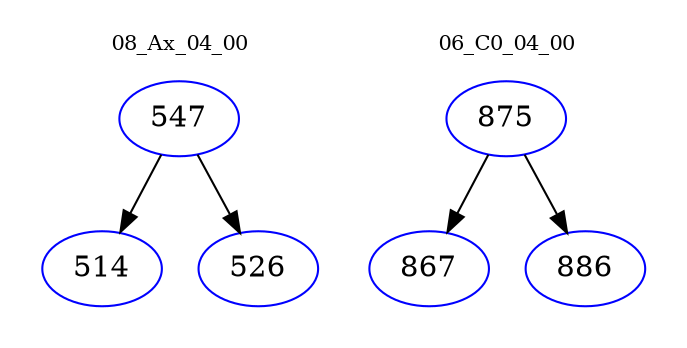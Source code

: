 digraph{
subgraph cluster_0 {
color = white
label = "08_Ax_04_00";
fontsize=10;
T0_547 [label="547", color="blue"]
T0_547 -> T0_514 [color="black"]
T0_514 [label="514", color="blue"]
T0_547 -> T0_526 [color="black"]
T0_526 [label="526", color="blue"]
}
subgraph cluster_1 {
color = white
label = "06_C0_04_00";
fontsize=10;
T1_875 [label="875", color="blue"]
T1_875 -> T1_867 [color="black"]
T1_867 [label="867", color="blue"]
T1_875 -> T1_886 [color="black"]
T1_886 [label="886", color="blue"]
}
}
